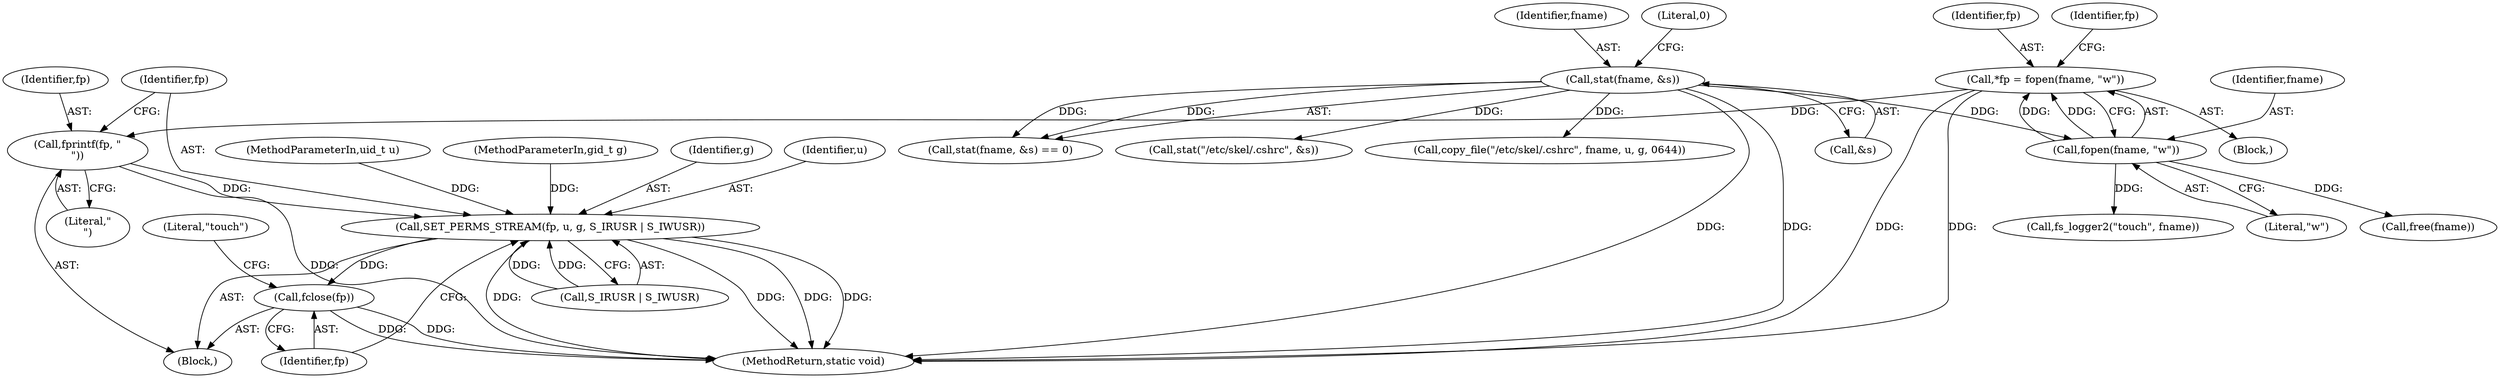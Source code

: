 digraph "0_firejail_b8a4ff9775318ca5e679183884a6a63f3da8f863_1@API" {
"1000253" [label="(Call,*fp = fopen(fname, \"w\"))"];
"1000255" [label="(Call,fopen(fname, \"w\"))"];
"1000224" [label="(Call,stat(fname, &s))"];
"1000261" [label="(Call,fprintf(fp, \"\n\"))"];
"1000264" [label="(Call,SET_PERMS_STREAM(fp, u, g, S_IRUSR | S_IWUSR))"];
"1000271" [label="(Call,fclose(fp))"];
"1000226" [label="(Call,&s)"];
"1000268" [label="(Call,S_IRUSR | S_IWUSR)"];
"1000265" [label="(Identifier,fp)"];
"1000274" [label="(Literal,\"touch\")"];
"1000106" [label="(MethodParameterIn,gid_t g)"];
"1000267" [label="(Identifier,g)"];
"1000223" [label="(Call,stat(fname, &s) == 0)"];
"1000232" [label="(Call,stat(\"/etc/skel/.cshrc\", &s))"];
"1000264" [label="(Call,SET_PERMS_STREAM(fp, u, g, S_IRUSR | S_IWUSR))"];
"1000251" [label="(Block,)"];
"1000266" [label="(Identifier,u)"];
"1000225" [label="(Identifier,fname)"];
"1000253" [label="(Call,*fp = fopen(fname, \"w\"))"];
"1000256" [label="(Identifier,fname)"];
"1000240" [label="(Call,copy_file(\"/etc/skel/.cshrc\", fname, u, g, 0644))"];
"1000255" [label="(Call,fopen(fname, \"w\"))"];
"1000276" [label="(Call,free(fname))"];
"1000260" [label="(Block,)"];
"1000254" [label="(Identifier,fp)"];
"1000322" [label="(MethodReturn,static void)"];
"1000262" [label="(Identifier,fp)"];
"1000257" [label="(Literal,\"w\")"];
"1000263" [label="(Literal,\"\n\")"];
"1000272" [label="(Identifier,fp)"];
"1000224" [label="(Call,stat(fname, &s))"];
"1000259" [label="(Identifier,fp)"];
"1000228" [label="(Literal,0)"];
"1000273" [label="(Call,fs_logger2(\"touch\", fname))"];
"1000261" [label="(Call,fprintf(fp, \"\n\"))"];
"1000271" [label="(Call,fclose(fp))"];
"1000105" [label="(MethodParameterIn,uid_t u)"];
"1000253" -> "1000251"  [label="AST: "];
"1000253" -> "1000255"  [label="CFG: "];
"1000254" -> "1000253"  [label="AST: "];
"1000255" -> "1000253"  [label="AST: "];
"1000259" -> "1000253"  [label="CFG: "];
"1000253" -> "1000322"  [label="DDG: "];
"1000253" -> "1000322"  [label="DDG: "];
"1000255" -> "1000253"  [label="DDG: "];
"1000255" -> "1000253"  [label="DDG: "];
"1000253" -> "1000261"  [label="DDG: "];
"1000255" -> "1000257"  [label="CFG: "];
"1000256" -> "1000255"  [label="AST: "];
"1000257" -> "1000255"  [label="AST: "];
"1000224" -> "1000255"  [label="DDG: "];
"1000255" -> "1000273"  [label="DDG: "];
"1000255" -> "1000276"  [label="DDG: "];
"1000224" -> "1000223"  [label="AST: "];
"1000224" -> "1000226"  [label="CFG: "];
"1000225" -> "1000224"  [label="AST: "];
"1000226" -> "1000224"  [label="AST: "];
"1000228" -> "1000224"  [label="CFG: "];
"1000224" -> "1000322"  [label="DDG: "];
"1000224" -> "1000322"  [label="DDG: "];
"1000224" -> "1000223"  [label="DDG: "];
"1000224" -> "1000223"  [label="DDG: "];
"1000224" -> "1000232"  [label="DDG: "];
"1000224" -> "1000240"  [label="DDG: "];
"1000261" -> "1000260"  [label="AST: "];
"1000261" -> "1000263"  [label="CFG: "];
"1000262" -> "1000261"  [label="AST: "];
"1000263" -> "1000261"  [label="AST: "];
"1000265" -> "1000261"  [label="CFG: "];
"1000261" -> "1000322"  [label="DDG: "];
"1000261" -> "1000264"  [label="DDG: "];
"1000264" -> "1000260"  [label="AST: "];
"1000264" -> "1000268"  [label="CFG: "];
"1000265" -> "1000264"  [label="AST: "];
"1000266" -> "1000264"  [label="AST: "];
"1000267" -> "1000264"  [label="AST: "];
"1000268" -> "1000264"  [label="AST: "];
"1000272" -> "1000264"  [label="CFG: "];
"1000264" -> "1000322"  [label="DDG: "];
"1000264" -> "1000322"  [label="DDG: "];
"1000264" -> "1000322"  [label="DDG: "];
"1000264" -> "1000322"  [label="DDG: "];
"1000105" -> "1000264"  [label="DDG: "];
"1000106" -> "1000264"  [label="DDG: "];
"1000268" -> "1000264"  [label="DDG: "];
"1000268" -> "1000264"  [label="DDG: "];
"1000264" -> "1000271"  [label="DDG: "];
"1000271" -> "1000260"  [label="AST: "];
"1000271" -> "1000272"  [label="CFG: "];
"1000272" -> "1000271"  [label="AST: "];
"1000274" -> "1000271"  [label="CFG: "];
"1000271" -> "1000322"  [label="DDG: "];
"1000271" -> "1000322"  [label="DDG: "];
}
